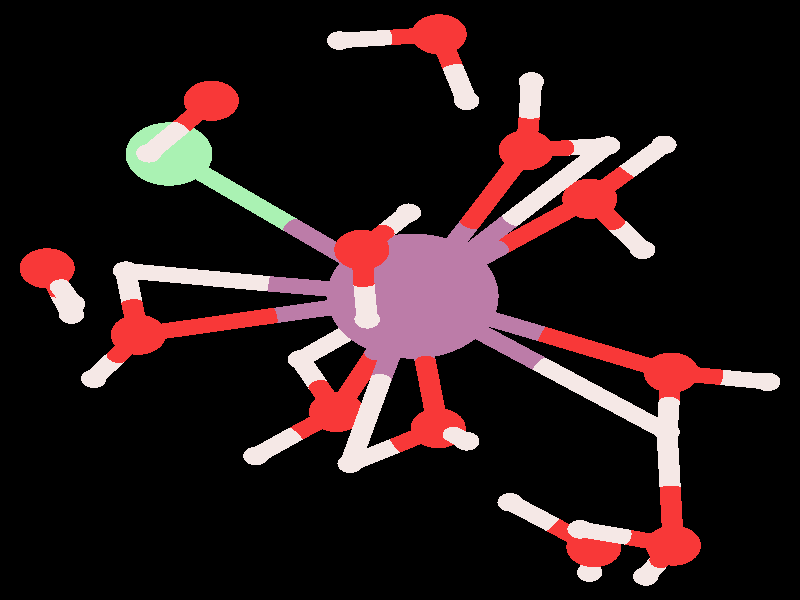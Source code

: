 #include "colors.inc"
#include "finish.inc"

global_settings {assumed_gamma 1 max_trace_level 6}
background {color White transmit 1.0}
camera {orthographic angle 0
  right -7.55*x up 7.77*y
  direction 50.00*z
  location <0,0,50.00> look_at <0,0,0>}


light_source {<  2.00,   3.00,  40.00> color White
  area_light <0.70, 0, 0>, <0, 0.70, 0>, 3, 3
  adaptive 1 jitter}
// no fog
#declare simple = finish {phong 0.7}
#declare pale = finish {ambient 0.5 diffuse 0.85 roughness 0.001 specular 0.200 }
#declare intermediate = finish {ambient 0.3 diffuse 0.6 specular 0.1 roughness 0.04}
#declare vmd = finish {ambient 0.0 diffuse 0.65 phong 0.1 phong_size 40.0 specular 0.5 }
#declare jmol = finish {ambient 0.2 diffuse 0.6 specular 1 roughness 0.001 metallic}
#declare ase2 = finish {ambient 0.05 brilliance 3 diffuse 0.6 metallic specular 0.7 roughness 0.04 reflection 0.15}
#declare ase3 = finish {ambient 0.15 brilliance 2 diffuse 0.6 metallic specular 1.0 roughness 0.001 reflection 0.0}
#declare glass = finish {ambient 0.05 diffuse 0.3 specular 1.0 roughness 0.001}
#declare glass2 = finish {ambient 0.01 diffuse 0.3 specular 1.0 reflection 0.25 roughness 0.001}
#declare Rcell = 0.050;
#declare Rbond = 0.100;

#macro atom(LOC, R, COL, TRANS, FIN)
  sphere{LOC, R texture{pigment{color COL transmit TRANS} finish{FIN}}}
#end
#macro constrain(LOC, R, COL, TRANS FIN)
union{torus{R, Rcell rotate 45*z texture{pigment{color COL transmit TRANS} finish{FIN}}}
     torus{R, Rcell rotate -45*z texture{pigment{color COL transmit TRANS} finish{FIN}}}
     translate LOC}
#end

// no cell vertices
atom(<  1.83,  -3.20,  -6.63>, 0.26, rgb <0.94, 0.04, 0.04>, 0.0, jmol) // #0
atom(<  1.04,  -2.62,  -6.51>, 0.12, rgb <0.91, 0.81, 0.79>, 0.0, jmol) // #1
atom(<  1.79,  -3.53,  -7.52>, 0.12, rgb <0.91, 0.81, 0.79>, 0.0, jmol) // #2
atom(< -2.47,  -0.45,  -3.33>, 0.26, rgb <0.94, 0.04, 0.04>, 0.0, jmol) // #3
atom(< -2.89,  -1.02,  -3.95>, 0.12, rgb <0.91, 0.81, 0.79>, 0.0, jmol) // #4
atom(< -2.59,   0.38,  -3.81>, 0.12, rgb <0.91, 0.81, 0.79>, 0.0, jmol) // #5
atom(< -3.33,   0.41,  -0.84>, 0.26, rgb <0.94, 0.04, 0.04>, 0.0, jmol) // #6
atom(< -3.10,  -0.19,  -1.60>, 0.12, rgb <0.91, 0.81, 0.79>, 0.0, jmol) // #7
atom(< -3.09,  -0.05,  -0.02>, 0.12, rgb <0.91, 0.81, 0.79>, 0.0, jmol) // #8
atom(< -0.60,  -1.45,  -5.92>, 0.26, rgb <0.94, 0.04, 0.04>, 0.0, jmol) // #9
atom(< -0.94,  -0.77,  -6.61>, 0.12, rgb <0.91, 0.81, 0.79>, 0.0, jmol) // #10
atom(< -1.36,  -2.02,  -5.80>, 0.12, rgb <0.91, 0.81, 0.79>, 0.0, jmol) // #11
atom(<  1.79,   1.31,  -5.62>, 0.26, rgb <0.94, 0.04, 0.04>, 0.0, jmol) // #12
atom(<  2.49,   2.01,  -5.60>, 0.12, rgb <0.91, 0.81, 0.79>, 0.0, jmol) // #13
atom(<  2.29,   0.65,  -6.21>, 0.12, rgb <0.91, 0.81, 0.79>, 0.0, jmol) // #14
atom(<  0.36,  -1.66,  -1.52>, 0.26, rgb <0.94, 0.04, 0.04>, 0.0, jmol) // #15
atom(<  0.63,  -1.83,  -0.57>, 0.12, rgb <0.91, 0.81, 0.79>, 0.0, jmol) // #16
atom(< -0.47,  -2.12,  -1.57>, 0.12, rgb <0.91, 0.81, 0.79>, 0.0, jmol) // #17
atom(< -0.36,   0.65,   0.00>, 0.26, rgb <0.94, 0.04, 0.04>, 0.0, jmol) // #18
atom(<  0.08,   1.13,  -0.68>, 0.12, rgb <0.91, 0.81, 0.79>, 0.0, jmol) // #19
atom(< -0.31,  -0.25,  -0.28>, 0.12, rgb <0.91, 0.81, 0.79>, 0.0, jmol) // #20
atom(<  2.56,  -0.94,  -3.54>, 0.26, rgb <0.94, 0.04, 0.04>, 0.0, jmol) // #21
atom(<  2.52,  -1.71,  -2.87>, 0.12, rgb <0.91, 0.81, 0.79>, 0.0, jmol) // #22
atom(<  3.47,  -1.06,  -3.81>, 0.12, rgb <0.91, 0.81, 0.79>, 0.0, jmol) // #23
atom(<  1.19,   1.94,  -2.15>, 0.26, rgb <0.94, 0.04, 0.04>, 0.0, jmol) // #24
atom(<  1.24,   2.83,  -1.85>, 0.12, rgb <0.91, 0.81, 0.79>, 0.0, jmol) // #25
atom(<  1.96,   2.00,  -2.79>, 0.12, rgb <0.91, 0.81, 0.79>, 0.0, jmol) // #26
atom(<  0.37,   3.44,  -6.41>, 0.26, rgb <0.94, 0.04, 0.04>, 0.0, jmol) // #27
atom(< -0.57,   3.36,  -6.17>, 0.12, rgb <0.91, 0.81, 0.79>, 0.0, jmol) // #28
atom(<  0.63,   2.58,  -6.02>, 0.12, rgb <0.91, 0.81, 0.79>, 0.0, jmol) // #29
atom(<  2.58,  -3.18,  -2.26>, 0.26, rgb <0.94, 0.04, 0.04>, 0.0, jmol) // #30
atom(<  1.70,  -2.97,  -1.86>, 0.12, rgb <0.91, 0.81, 0.79>, 0.0, jmol) // #31
atom(<  2.32,  -3.58,  -3.12>, 0.12, rgb <0.91, 0.81, 0.79>, 0.0, jmol) // #32
atom(< -1.78,   2.58,  -1.86>, 0.26, rgb <0.94, 0.04, 0.04>, 0.0, jmol) // #33
atom(< -2.37,   1.90,  -1.53>, 0.12, rgb <0.91, 0.81, 0.79>, 0.0, jmol) // #34
atom(< -1.91,   2.54,  -2.84>, 0.12, rgb <0.91, 0.81, 0.79>, 0.0, jmol) // #35
atom(<  0.12,   0.05,  -3.79>, 0.81, rgb <0.50, 0.20, 0.39>, 0.0, jmol) // #36
atom(< -2.18,   1.89,  -5.20>, 0.41, rgb <0.40, 0.89, 0.45>, 0.0, jmol) // #37
cylinder {<  1.83,  -3.20,  -6.63>, <  1.44,  -2.91,  -6.57>, Rbond texture{pigment {color rgb <0.94, 0.04, 0.04> transmit 0.0} finish{jmol}}}
cylinder {<  1.04,  -2.62,  -6.51>, <  1.44,  -2.91,  -6.57>, Rbond texture{pigment {color rgb <0.91, 0.81, 0.79> transmit 0.0} finish{jmol}}}
cylinder {<  1.83,  -3.20,  -6.63>, <  1.81,  -3.37,  -7.08>, Rbond texture{pigment {color rgb <0.94, 0.04, 0.04> transmit 0.0} finish{jmol}}}
cylinder {<  1.79,  -3.53,  -7.52>, <  1.81,  -3.37,  -7.08>, Rbond texture{pigment {color rgb <0.91, 0.81, 0.79> transmit 0.0} finish{jmol}}}
cylinder {< -2.47,  -0.45,  -3.33>, < -2.68,  -0.74,  -3.64>, Rbond texture{pigment {color rgb <0.94, 0.04, 0.04> transmit 0.0} finish{jmol}}}
cylinder {< -2.89,  -1.02,  -3.95>, < -2.68,  -0.74,  -3.64>, Rbond texture{pigment {color rgb <0.91, 0.81, 0.79> transmit 0.0} finish{jmol}}}
cylinder {< -2.47,  -0.45,  -3.33>, < -1.18,  -0.20,  -3.56>, Rbond texture{pigment {color rgb <0.94, 0.04, 0.04> transmit 0.0} finish{jmol}}}
cylinder {<  0.12,   0.05,  -3.79>, < -1.18,  -0.20,  -3.56>, Rbond texture{pigment {color rgb <0.50, 0.20, 0.39> transmit 0.0} finish{jmol}}}
cylinder {< -2.47,  -0.45,  -3.33>, < -2.53,  -0.04,  -3.57>, Rbond texture{pigment {color rgb <0.94, 0.04, 0.04> transmit 0.0} finish{jmol}}}
cylinder {< -2.59,   0.38,  -3.81>, < -2.53,  -0.04,  -3.57>, Rbond texture{pigment {color rgb <0.91, 0.81, 0.79> transmit 0.0} finish{jmol}}}
cylinder {< -2.59,   0.38,  -3.81>, < -1.24,   0.21,  -3.80>, Rbond texture{pigment {color rgb <0.91, 0.81, 0.79> transmit 0.0} finish{jmol}}}
cylinder {<  0.12,   0.05,  -3.79>, < -1.24,   0.21,  -3.80>, Rbond texture{pigment {color rgb <0.50, 0.20, 0.39> transmit 0.0} finish{jmol}}}
cylinder {< -3.33,   0.41,  -0.84>, < -3.22,   0.11,  -1.22>, Rbond texture{pigment {color rgb <0.94, 0.04, 0.04> transmit 0.0} finish{jmol}}}
cylinder {< -3.10,  -0.19,  -1.60>, < -3.22,   0.11,  -1.22>, Rbond texture{pigment {color rgb <0.91, 0.81, 0.79> transmit 0.0} finish{jmol}}}
cylinder {< -3.33,   0.41,  -0.84>, < -3.21,   0.18,  -0.43>, Rbond texture{pigment {color rgb <0.94, 0.04, 0.04> transmit 0.0} finish{jmol}}}
cylinder {< -3.09,  -0.05,  -0.02>, < -3.21,   0.18,  -0.43>, Rbond texture{pigment {color rgb <0.91, 0.81, 0.79> transmit 0.0} finish{jmol}}}
cylinder {< -0.60,  -1.45,  -5.92>, < -0.98,  -1.73,  -5.86>, Rbond texture{pigment {color rgb <0.94, 0.04, 0.04> transmit 0.0} finish{jmol}}}
cylinder {< -1.36,  -2.02,  -5.80>, < -0.98,  -1.73,  -5.86>, Rbond texture{pigment {color rgb <0.91, 0.81, 0.79> transmit 0.0} finish{jmol}}}
cylinder {< -0.60,  -1.45,  -5.92>, < -0.77,  -1.11,  -6.26>, Rbond texture{pigment {color rgb <0.94, 0.04, 0.04> transmit 0.0} finish{jmol}}}
cylinder {< -0.94,  -0.77,  -6.61>, < -0.77,  -1.11,  -6.26>, Rbond texture{pigment {color rgb <0.91, 0.81, 0.79> transmit 0.0} finish{jmol}}}
cylinder {< -0.60,  -1.45,  -5.92>, < -0.24,  -0.70,  -4.85>, Rbond texture{pigment {color rgb <0.94, 0.04, 0.04> transmit 0.0} finish{jmol}}}
cylinder {<  0.12,   0.05,  -3.79>, < -0.24,  -0.70,  -4.85>, Rbond texture{pigment {color rgb <0.50, 0.20, 0.39> transmit 0.0} finish{jmol}}}
cylinder {< -0.94,  -0.77,  -6.61>, < -0.41,  -0.36,  -5.20>, Rbond texture{pigment {color rgb <0.91, 0.81, 0.79> transmit 0.0} finish{jmol}}}
cylinder {<  0.12,   0.05,  -3.79>, < -0.41,  -0.36,  -5.20>, Rbond texture{pigment {color rgb <0.50, 0.20, 0.39> transmit 0.0} finish{jmol}}}
cylinder {<  1.79,   1.31,  -5.62>, <  0.95,   0.68,  -4.71>, Rbond texture{pigment {color rgb <0.94, 0.04, 0.04> transmit 0.0} finish{jmol}}}
cylinder {<  0.12,   0.05,  -3.79>, <  0.95,   0.68,  -4.71>, Rbond texture{pigment {color rgb <0.50, 0.20, 0.39> transmit 0.0} finish{jmol}}}
cylinder {<  1.79,   1.31,  -5.62>, <  2.04,   0.98,  -5.92>, Rbond texture{pigment {color rgb <0.94, 0.04, 0.04> transmit 0.0} finish{jmol}}}
cylinder {<  2.29,   0.65,  -6.21>, <  2.04,   0.98,  -5.92>, Rbond texture{pigment {color rgb <0.91, 0.81, 0.79> transmit 0.0} finish{jmol}}}
cylinder {<  1.79,   1.31,  -5.62>, <  2.14,   1.66,  -5.61>, Rbond texture{pigment {color rgb <0.94, 0.04, 0.04> transmit 0.0} finish{jmol}}}
cylinder {<  2.49,   2.01,  -5.60>, <  2.14,   1.66,  -5.61>, Rbond texture{pigment {color rgb <0.91, 0.81, 0.79> transmit 0.0} finish{jmol}}}
cylinder {<  0.36,  -1.66,  -1.52>, <  0.24,  -0.80,  -2.65>, Rbond texture{pigment {color rgb <0.94, 0.04, 0.04> transmit 0.0} finish{jmol}}}
cylinder {<  0.12,   0.05,  -3.79>, <  0.24,  -0.80,  -2.65>, Rbond texture{pigment {color rgb <0.50, 0.20, 0.39> transmit 0.0} finish{jmol}}}
cylinder {<  0.36,  -1.66,  -1.52>, <  0.50,  -1.74,  -1.05>, Rbond texture{pigment {color rgb <0.94, 0.04, 0.04> transmit 0.0} finish{jmol}}}
cylinder {<  0.63,  -1.83,  -0.57>, <  0.50,  -1.74,  -1.05>, Rbond texture{pigment {color rgb <0.91, 0.81, 0.79> transmit 0.0} finish{jmol}}}
cylinder {<  0.36,  -1.66,  -1.52>, < -0.05,  -1.89,  -1.55>, Rbond texture{pigment {color rgb <0.94, 0.04, 0.04> transmit 0.0} finish{jmol}}}
cylinder {< -0.47,  -2.12,  -1.57>, < -0.05,  -1.89,  -1.55>, Rbond texture{pigment {color rgb <0.91, 0.81, 0.79> transmit 0.0} finish{jmol}}}
cylinder {< -0.47,  -2.12,  -1.57>, < -0.18,  -1.03,  -2.68>, Rbond texture{pigment {color rgb <0.91, 0.81, 0.79> transmit 0.0} finish{jmol}}}
cylinder {<  0.12,   0.05,  -3.79>, < -0.18,  -1.03,  -2.68>, Rbond texture{pigment {color rgb <0.50, 0.20, 0.39> transmit 0.0} finish{jmol}}}
cylinder {< -0.36,   0.65,   0.00>, < -0.34,   0.20,  -0.14>, Rbond texture{pigment {color rgb <0.94, 0.04, 0.04> transmit 0.0} finish{jmol}}}
cylinder {< -0.31,  -0.25,  -0.28>, < -0.34,   0.20,  -0.14>, Rbond texture{pigment {color rgb <0.91, 0.81, 0.79> transmit 0.0} finish{jmol}}}
cylinder {< -0.36,   0.65,   0.00>, < -0.14,   0.89,  -0.34>, Rbond texture{pigment {color rgb <0.94, 0.04, 0.04> transmit 0.0} finish{jmol}}}
cylinder {<  0.08,   1.13,  -0.68>, < -0.14,   0.89,  -0.34>, Rbond texture{pigment {color rgb <0.91, 0.81, 0.79> transmit 0.0} finish{jmol}}}
cylinder {<  2.56,  -0.94,  -3.54>, <  3.02,  -1.00,  -3.68>, Rbond texture{pigment {color rgb <0.94, 0.04, 0.04> transmit 0.0} finish{jmol}}}
cylinder {<  3.47,  -1.06,  -3.81>, <  3.02,  -1.00,  -3.68>, Rbond texture{pigment {color rgb <0.91, 0.81, 0.79> transmit 0.0} finish{jmol}}}
cylinder {<  2.56,  -0.94,  -3.54>, <  1.34,  -0.44,  -3.66>, Rbond texture{pigment {color rgb <0.94, 0.04, 0.04> transmit 0.0} finish{jmol}}}
cylinder {<  0.12,   0.05,  -3.79>, <  1.34,  -0.44,  -3.66>, Rbond texture{pigment {color rgb <0.50, 0.20, 0.39> transmit 0.0} finish{jmol}}}
cylinder {<  2.56,  -0.94,  -3.54>, <  2.54,  -1.32,  -3.20>, Rbond texture{pigment {color rgb <0.94, 0.04, 0.04> transmit 0.0} finish{jmol}}}
cylinder {<  2.52,  -1.71,  -2.87>, <  2.54,  -1.32,  -3.20>, Rbond texture{pigment {color rgb <0.91, 0.81, 0.79> transmit 0.0} finish{jmol}}}
cylinder {<  2.52,  -1.71,  -2.87>, <  1.32,  -0.83,  -3.33>, Rbond texture{pigment {color rgb <0.91, 0.81, 0.79> transmit 0.0} finish{jmol}}}
cylinder {<  0.12,   0.05,  -3.79>, <  1.32,  -0.83,  -3.33>, Rbond texture{pigment {color rgb <0.50, 0.20, 0.39> transmit 0.0} finish{jmol}}}
cylinder {<  2.52,  -1.71,  -2.87>, <  2.55,  -2.44,  -2.56>, Rbond texture{pigment {color rgb <0.91, 0.81, 0.79> transmit 0.0} finish{jmol}}}
cylinder {<  2.58,  -3.18,  -2.26>, <  2.55,  -2.44,  -2.56>, Rbond texture{pigment {color rgb <0.94, 0.04, 0.04> transmit 0.0} finish{jmol}}}
cylinder {<  1.19,   1.94,  -2.15>, <  0.66,   0.99,  -2.97>, Rbond texture{pigment {color rgb <0.94, 0.04, 0.04> transmit 0.0} finish{jmol}}}
cylinder {<  0.12,   0.05,  -3.79>, <  0.66,   0.99,  -2.97>, Rbond texture{pigment {color rgb <0.50, 0.20, 0.39> transmit 0.0} finish{jmol}}}
cylinder {<  1.19,   1.94,  -2.15>, <  1.58,   1.97,  -2.47>, Rbond texture{pigment {color rgb <0.94, 0.04, 0.04> transmit 0.0} finish{jmol}}}
cylinder {<  1.96,   2.00,  -2.79>, <  1.58,   1.97,  -2.47>, Rbond texture{pigment {color rgb <0.91, 0.81, 0.79> transmit 0.0} finish{jmol}}}
cylinder {<  1.19,   1.94,  -2.15>, <  1.22,   2.38,  -2.00>, Rbond texture{pigment {color rgb <0.94, 0.04, 0.04> transmit 0.0} finish{jmol}}}
cylinder {<  1.24,   2.83,  -1.85>, <  1.22,   2.38,  -2.00>, Rbond texture{pigment {color rgb <0.91, 0.81, 0.79> transmit 0.0} finish{jmol}}}
cylinder {<  1.96,   2.00,  -2.79>, <  1.04,   1.03,  -3.29>, Rbond texture{pigment {color rgb <0.91, 0.81, 0.79> transmit 0.0} finish{jmol}}}
cylinder {<  0.12,   0.05,  -3.79>, <  1.04,   1.03,  -3.29>, Rbond texture{pigment {color rgb <0.50, 0.20, 0.39> transmit 0.0} finish{jmol}}}
cylinder {<  0.37,   3.44,  -6.41>, < -0.10,   3.40,  -6.29>, Rbond texture{pigment {color rgb <0.94, 0.04, 0.04> transmit 0.0} finish{jmol}}}
cylinder {< -0.57,   3.36,  -6.17>, < -0.10,   3.40,  -6.29>, Rbond texture{pigment {color rgb <0.91, 0.81, 0.79> transmit 0.0} finish{jmol}}}
cylinder {<  0.37,   3.44,  -6.41>, <  0.50,   3.01,  -6.21>, Rbond texture{pigment {color rgb <0.94, 0.04, 0.04> transmit 0.0} finish{jmol}}}
cylinder {<  0.63,   2.58,  -6.02>, <  0.50,   3.01,  -6.21>, Rbond texture{pigment {color rgb <0.91, 0.81, 0.79> transmit 0.0} finish{jmol}}}
cylinder {<  2.58,  -3.18,  -2.26>, <  2.45,  -3.38,  -2.69>, Rbond texture{pigment {color rgb <0.94, 0.04, 0.04> transmit 0.0} finish{jmol}}}
cylinder {<  2.32,  -3.58,  -3.12>, <  2.45,  -3.38,  -2.69>, Rbond texture{pigment {color rgb <0.91, 0.81, 0.79> transmit 0.0} finish{jmol}}}
cylinder {<  2.58,  -3.18,  -2.26>, <  2.14,  -3.07,  -2.06>, Rbond texture{pigment {color rgb <0.94, 0.04, 0.04> transmit 0.0} finish{jmol}}}
cylinder {<  1.70,  -2.97,  -1.86>, <  2.14,  -3.07,  -2.06>, Rbond texture{pigment {color rgb <0.91, 0.81, 0.79> transmit 0.0} finish{jmol}}}
cylinder {< -1.78,   2.58,  -1.86>, < -1.85,   2.56,  -2.35>, Rbond texture{pigment {color rgb <0.94, 0.04, 0.04> transmit 0.0} finish{jmol}}}
cylinder {< -1.91,   2.54,  -2.84>, < -1.85,   2.56,  -2.35>, Rbond texture{pigment {color rgb <0.91, 0.81, 0.79> transmit 0.0} finish{jmol}}}
cylinder {< -1.78,   2.58,  -1.86>, < -2.07,   2.24,  -1.69>, Rbond texture{pigment {color rgb <0.94, 0.04, 0.04> transmit 0.0} finish{jmol}}}
cylinder {< -2.37,   1.90,  -1.53>, < -2.07,   2.24,  -1.69>, Rbond texture{pigment {color rgb <0.91, 0.81, 0.79> transmit 0.0} finish{jmol}}}
cylinder {<  0.12,   0.05,  -3.79>, < -1.03,   0.97,  -4.49>, Rbond texture{pigment {color rgb <0.50, 0.20, 0.39> transmit 0.0} finish{jmol}}}
cylinder {< -2.18,   1.89,  -5.20>, < -1.03,   0.97,  -4.49>, Rbond texture{pigment {color rgb <0.40, 0.89, 0.45> transmit 0.0} finish{jmol}}}
// no constraints
